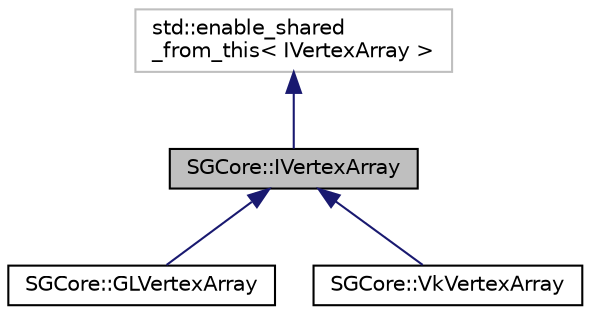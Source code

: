 digraph "SGCore::IVertexArray"
{
 // LATEX_PDF_SIZE
  edge [fontname="Helvetica",fontsize="10",labelfontname="Helvetica",labelfontsize="10"];
  node [fontname="Helvetica",fontsize="10",shape=record];
  Node1 [label="SGCore::IVertexArray",height=0.2,width=0.4,color="black", fillcolor="grey75", style="filled", fontcolor="black",tooltip=" "];
  Node2 -> Node1 [dir="back",color="midnightblue",fontsize="10",style="solid"];
  Node2 [label="std::enable_shared\l_from_this\< IVertexArray \>",height=0.2,width=0.4,color="grey75", fillcolor="white", style="filled",tooltip=" "];
  Node1 -> Node3 [dir="back",color="midnightblue",fontsize="10",style="solid"];
  Node3 [label="SGCore::GLVertexArray",height=0.2,width=0.4,color="black", fillcolor="white", style="filled",URL="$classSGCore_1_1GLVertexArray.html",tooltip=" "];
  Node1 -> Node4 [dir="back",color="midnightblue",fontsize="10",style="solid"];
  Node4 [label="SGCore::VkVertexArray",height=0.2,width=0.4,color="black", fillcolor="white", style="filled",URL="$classSGCore_1_1VkVertexArray.html",tooltip=" "];
}
